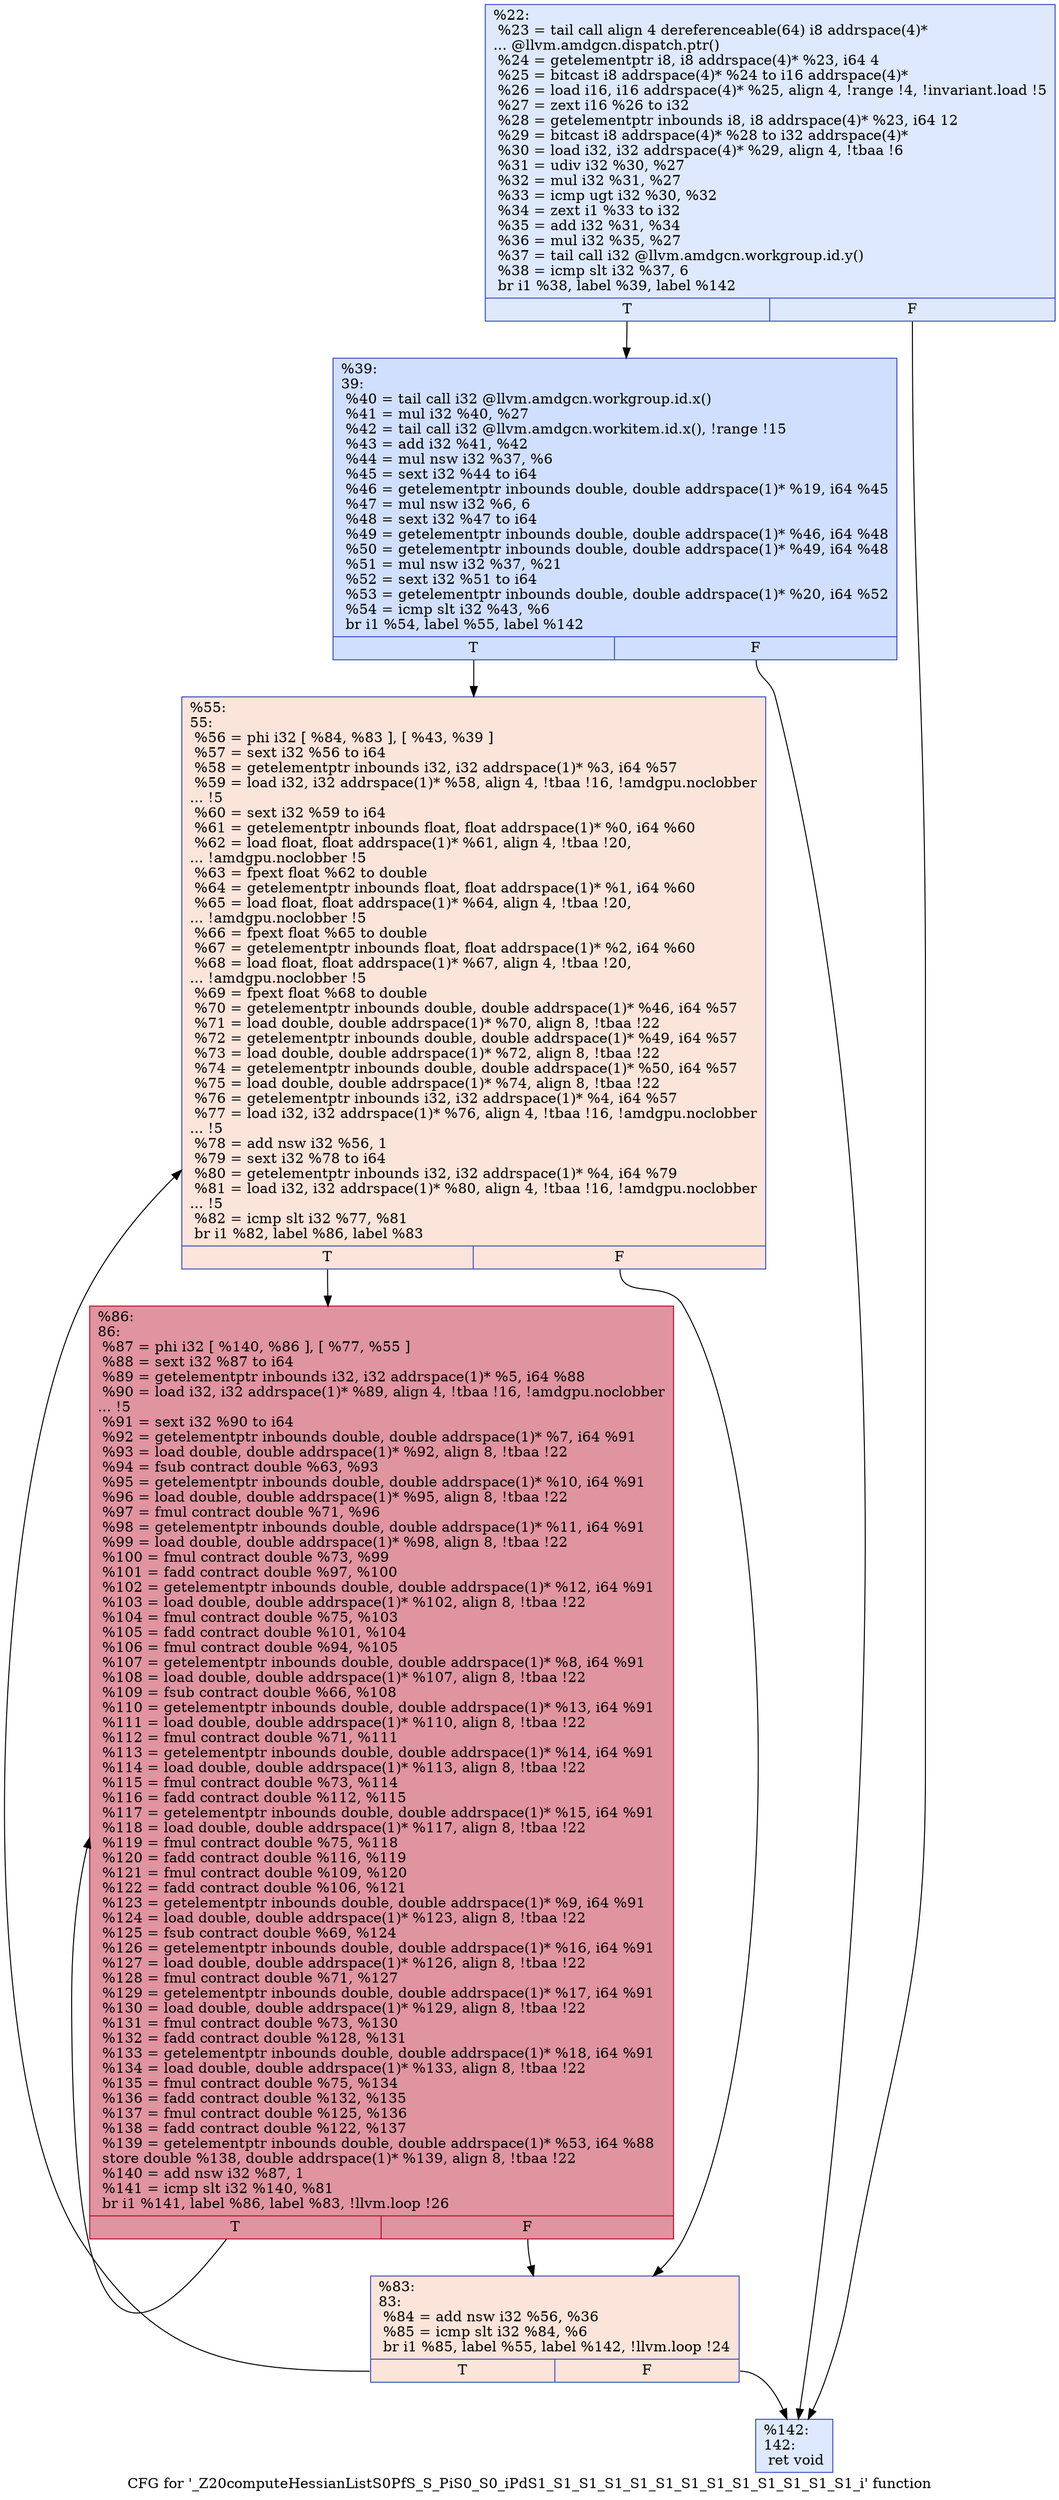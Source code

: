 digraph "CFG for '_Z20computeHessianListS0PfS_S_PiS0_S0_iPdS1_S1_S1_S1_S1_S1_S1_S1_S1_S1_S1_S1_S1_i' function" {
	label="CFG for '_Z20computeHessianListS0PfS_S_PiS0_S0_iPdS1_S1_S1_S1_S1_S1_S1_S1_S1_S1_S1_S1_S1_i' function";

	Node0x4b070f0 [shape=record,color="#3d50c3ff", style=filled, fillcolor="#b5cdfa70",label="{%22:\l  %23 = tail call align 4 dereferenceable(64) i8 addrspace(4)*\l... @llvm.amdgcn.dispatch.ptr()\l  %24 = getelementptr i8, i8 addrspace(4)* %23, i64 4\l  %25 = bitcast i8 addrspace(4)* %24 to i16 addrspace(4)*\l  %26 = load i16, i16 addrspace(4)* %25, align 4, !range !4, !invariant.load !5\l  %27 = zext i16 %26 to i32\l  %28 = getelementptr inbounds i8, i8 addrspace(4)* %23, i64 12\l  %29 = bitcast i8 addrspace(4)* %28 to i32 addrspace(4)*\l  %30 = load i32, i32 addrspace(4)* %29, align 4, !tbaa !6\l  %31 = udiv i32 %30, %27\l  %32 = mul i32 %31, %27\l  %33 = icmp ugt i32 %30, %32\l  %34 = zext i1 %33 to i32\l  %35 = add i32 %31, %34\l  %36 = mul i32 %35, %27\l  %37 = tail call i32 @llvm.amdgcn.workgroup.id.y()\l  %38 = icmp slt i32 %37, 6\l  br i1 %38, label %39, label %142\l|{<s0>T|<s1>F}}"];
	Node0x4b070f0:s0 -> Node0x4b0a210;
	Node0x4b070f0:s1 -> Node0x4b0a2a0;
	Node0x4b0a210 [shape=record,color="#3d50c3ff", style=filled, fillcolor="#96b7ff70",label="{%39:\l39:                                               \l  %40 = tail call i32 @llvm.amdgcn.workgroup.id.x()\l  %41 = mul i32 %40, %27\l  %42 = tail call i32 @llvm.amdgcn.workitem.id.x(), !range !15\l  %43 = add i32 %41, %42\l  %44 = mul nsw i32 %37, %6\l  %45 = sext i32 %44 to i64\l  %46 = getelementptr inbounds double, double addrspace(1)* %19, i64 %45\l  %47 = mul nsw i32 %6, 6\l  %48 = sext i32 %47 to i64\l  %49 = getelementptr inbounds double, double addrspace(1)* %46, i64 %48\l  %50 = getelementptr inbounds double, double addrspace(1)* %49, i64 %48\l  %51 = mul nsw i32 %37, %21\l  %52 = sext i32 %51 to i64\l  %53 = getelementptr inbounds double, double addrspace(1)* %20, i64 %52\l  %54 = icmp slt i32 %43, %6\l  br i1 %54, label %55, label %142\l|{<s0>T|<s1>F}}"];
	Node0x4b0a210:s0 -> Node0x4b0b090;
	Node0x4b0a210:s1 -> Node0x4b0a2a0;
	Node0x4b0b090 [shape=record,color="#3d50c3ff", style=filled, fillcolor="#f5c1a970",label="{%55:\l55:                                               \l  %56 = phi i32 [ %84, %83 ], [ %43, %39 ]\l  %57 = sext i32 %56 to i64\l  %58 = getelementptr inbounds i32, i32 addrspace(1)* %3, i64 %57\l  %59 = load i32, i32 addrspace(1)* %58, align 4, !tbaa !16, !amdgpu.noclobber\l... !5\l  %60 = sext i32 %59 to i64\l  %61 = getelementptr inbounds float, float addrspace(1)* %0, i64 %60\l  %62 = load float, float addrspace(1)* %61, align 4, !tbaa !20,\l... !amdgpu.noclobber !5\l  %63 = fpext float %62 to double\l  %64 = getelementptr inbounds float, float addrspace(1)* %1, i64 %60\l  %65 = load float, float addrspace(1)* %64, align 4, !tbaa !20,\l... !amdgpu.noclobber !5\l  %66 = fpext float %65 to double\l  %67 = getelementptr inbounds float, float addrspace(1)* %2, i64 %60\l  %68 = load float, float addrspace(1)* %67, align 4, !tbaa !20,\l... !amdgpu.noclobber !5\l  %69 = fpext float %68 to double\l  %70 = getelementptr inbounds double, double addrspace(1)* %46, i64 %57\l  %71 = load double, double addrspace(1)* %70, align 8, !tbaa !22\l  %72 = getelementptr inbounds double, double addrspace(1)* %49, i64 %57\l  %73 = load double, double addrspace(1)* %72, align 8, !tbaa !22\l  %74 = getelementptr inbounds double, double addrspace(1)* %50, i64 %57\l  %75 = load double, double addrspace(1)* %74, align 8, !tbaa !22\l  %76 = getelementptr inbounds i32, i32 addrspace(1)* %4, i64 %57\l  %77 = load i32, i32 addrspace(1)* %76, align 4, !tbaa !16, !amdgpu.noclobber\l... !5\l  %78 = add nsw i32 %56, 1\l  %79 = sext i32 %78 to i64\l  %80 = getelementptr inbounds i32, i32 addrspace(1)* %4, i64 %79\l  %81 = load i32, i32 addrspace(1)* %80, align 4, !tbaa !16, !amdgpu.noclobber\l... !5\l  %82 = icmp slt i32 %77, %81\l  br i1 %82, label %86, label %83\l|{<s0>T|<s1>F}}"];
	Node0x4b0b090:s0 -> Node0x4b09e30;
	Node0x4b0b090:s1 -> Node0x4b0b1d0;
	Node0x4b0b1d0 [shape=record,color="#3d50c3ff", style=filled, fillcolor="#f5c1a970",label="{%83:\l83:                                               \l  %84 = add nsw i32 %56, %36\l  %85 = icmp slt i32 %84, %6\l  br i1 %85, label %55, label %142, !llvm.loop !24\l|{<s0>T|<s1>F}}"];
	Node0x4b0b1d0:s0 -> Node0x4b0b090;
	Node0x4b0b1d0:s1 -> Node0x4b0a2a0;
	Node0x4b09e30 [shape=record,color="#b70d28ff", style=filled, fillcolor="#b70d2870",label="{%86:\l86:                                               \l  %87 = phi i32 [ %140, %86 ], [ %77, %55 ]\l  %88 = sext i32 %87 to i64\l  %89 = getelementptr inbounds i32, i32 addrspace(1)* %5, i64 %88\l  %90 = load i32, i32 addrspace(1)* %89, align 4, !tbaa !16, !amdgpu.noclobber\l... !5\l  %91 = sext i32 %90 to i64\l  %92 = getelementptr inbounds double, double addrspace(1)* %7, i64 %91\l  %93 = load double, double addrspace(1)* %92, align 8, !tbaa !22\l  %94 = fsub contract double %63, %93\l  %95 = getelementptr inbounds double, double addrspace(1)* %10, i64 %91\l  %96 = load double, double addrspace(1)* %95, align 8, !tbaa !22\l  %97 = fmul contract double %71, %96\l  %98 = getelementptr inbounds double, double addrspace(1)* %11, i64 %91\l  %99 = load double, double addrspace(1)* %98, align 8, !tbaa !22\l  %100 = fmul contract double %73, %99\l  %101 = fadd contract double %97, %100\l  %102 = getelementptr inbounds double, double addrspace(1)* %12, i64 %91\l  %103 = load double, double addrspace(1)* %102, align 8, !tbaa !22\l  %104 = fmul contract double %75, %103\l  %105 = fadd contract double %101, %104\l  %106 = fmul contract double %94, %105\l  %107 = getelementptr inbounds double, double addrspace(1)* %8, i64 %91\l  %108 = load double, double addrspace(1)* %107, align 8, !tbaa !22\l  %109 = fsub contract double %66, %108\l  %110 = getelementptr inbounds double, double addrspace(1)* %13, i64 %91\l  %111 = load double, double addrspace(1)* %110, align 8, !tbaa !22\l  %112 = fmul contract double %71, %111\l  %113 = getelementptr inbounds double, double addrspace(1)* %14, i64 %91\l  %114 = load double, double addrspace(1)* %113, align 8, !tbaa !22\l  %115 = fmul contract double %73, %114\l  %116 = fadd contract double %112, %115\l  %117 = getelementptr inbounds double, double addrspace(1)* %15, i64 %91\l  %118 = load double, double addrspace(1)* %117, align 8, !tbaa !22\l  %119 = fmul contract double %75, %118\l  %120 = fadd contract double %116, %119\l  %121 = fmul contract double %109, %120\l  %122 = fadd contract double %106, %121\l  %123 = getelementptr inbounds double, double addrspace(1)* %9, i64 %91\l  %124 = load double, double addrspace(1)* %123, align 8, !tbaa !22\l  %125 = fsub contract double %69, %124\l  %126 = getelementptr inbounds double, double addrspace(1)* %16, i64 %91\l  %127 = load double, double addrspace(1)* %126, align 8, !tbaa !22\l  %128 = fmul contract double %71, %127\l  %129 = getelementptr inbounds double, double addrspace(1)* %17, i64 %91\l  %130 = load double, double addrspace(1)* %129, align 8, !tbaa !22\l  %131 = fmul contract double %73, %130\l  %132 = fadd contract double %128, %131\l  %133 = getelementptr inbounds double, double addrspace(1)* %18, i64 %91\l  %134 = load double, double addrspace(1)* %133, align 8, !tbaa !22\l  %135 = fmul contract double %75, %134\l  %136 = fadd contract double %132, %135\l  %137 = fmul contract double %125, %136\l  %138 = fadd contract double %122, %137\l  %139 = getelementptr inbounds double, double addrspace(1)* %53, i64 %88\l  store double %138, double addrspace(1)* %139, align 8, !tbaa !22\l  %140 = add nsw i32 %87, 1\l  %141 = icmp slt i32 %140, %81\l  br i1 %141, label %86, label %83, !llvm.loop !26\l|{<s0>T|<s1>F}}"];
	Node0x4b09e30:s0 -> Node0x4b09e30;
	Node0x4b09e30:s1 -> Node0x4b0b1d0;
	Node0x4b0a2a0 [shape=record,color="#3d50c3ff", style=filled, fillcolor="#b5cdfa70",label="{%142:\l142:                                              \l  ret void\l}"];
}
